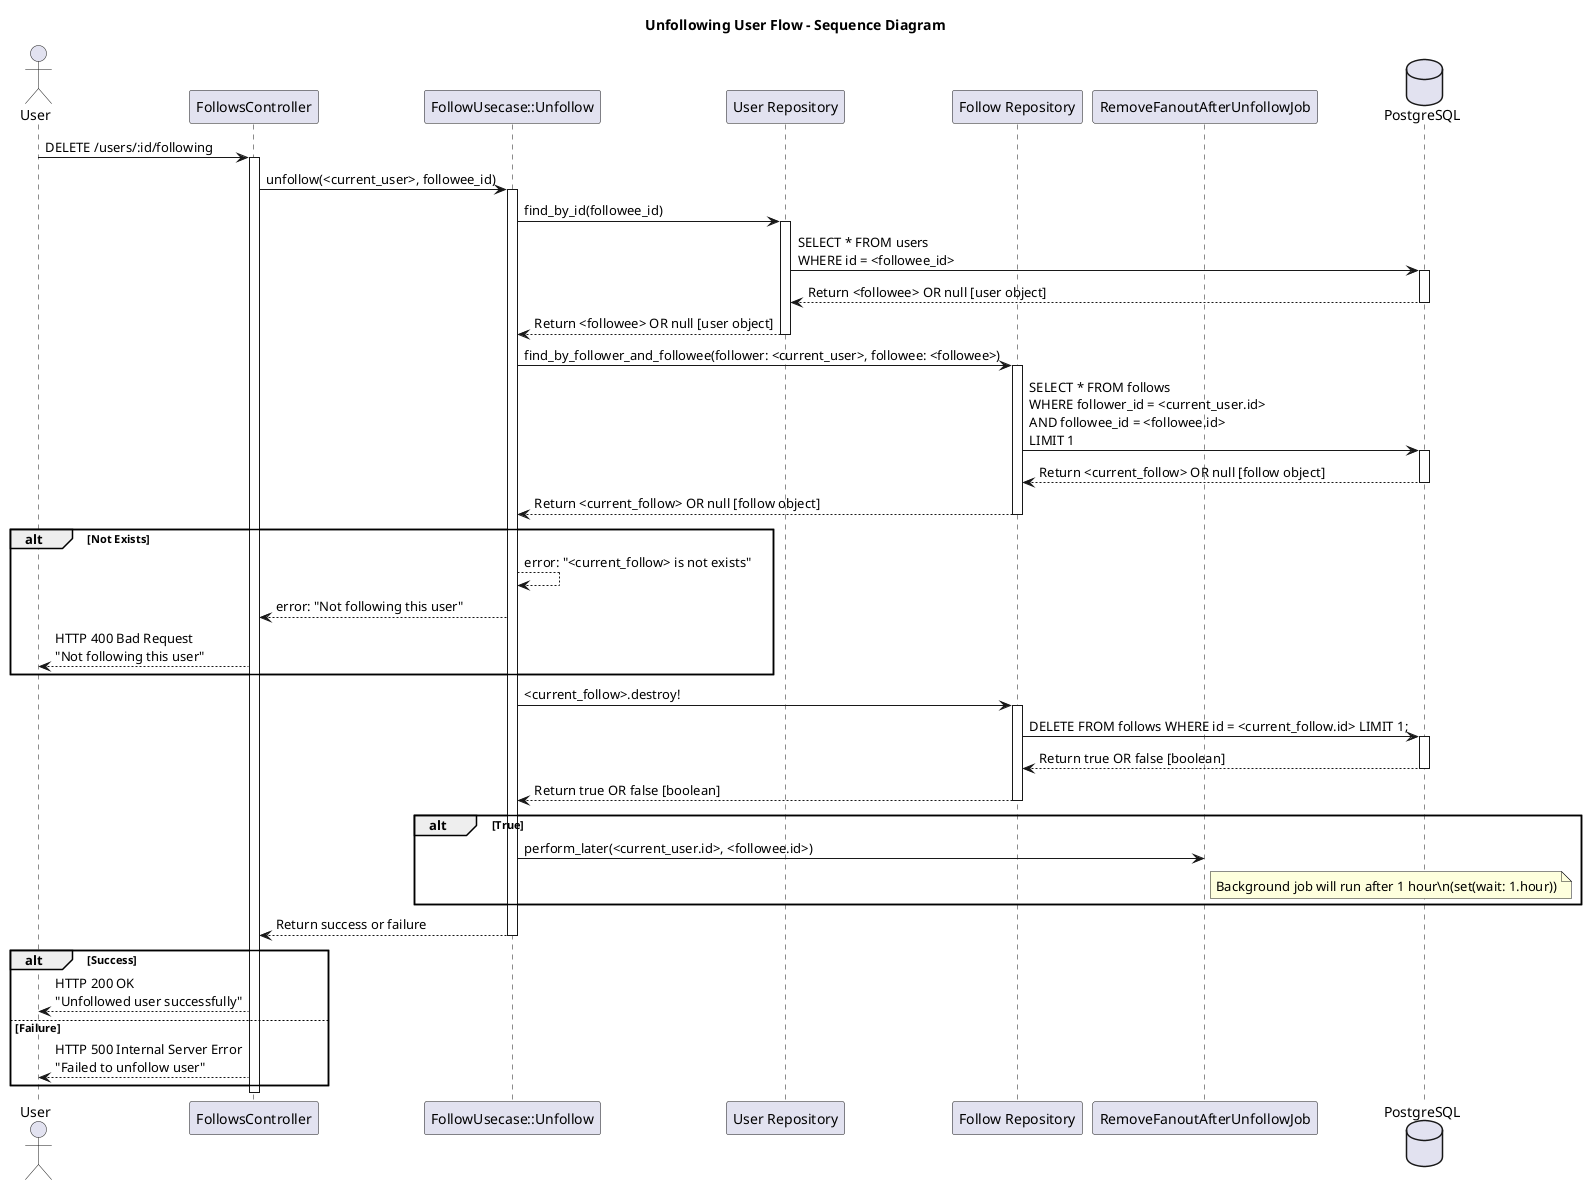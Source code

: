 @startuml UnfollowingUserFlow
title Unfollowing User Flow - Sequence Diagram

' Define actors and components
actor User
participant "FollowsController" as Controller
participant "FollowUsecase::Unfollow" as Usecase
participant "User Repository" as UserRepository
participant "Follow Repository" as FollowRepository
participant "RemoveFanoutAfterUnfollowJob" as Job
database "PostgreSQL" as DB

User -> Controller: DELETE /users/:id/following
activate Controller

Controller -> Usecase: unfollow(<current_user>, followee_id)
activate Usecase

Usecase -> UserRepository: find_by_id(followee_id)
activate UserRepository
UserRepository -> DB: SELECT * FROM users\nWHERE id = <followee_id>
activate DB
DB --> UserRepository: Return <followee> OR null [user object]
deactivate DB
UserRepository --> Usecase: Return <followee> OR null [user object]
deactivate UserRepository

Usecase -> FollowRepository: find_by_follower_and_followee(follower: <current_user>, followee: <followee>)
activate FollowRepository
FollowRepository -> DB: SELECT * FROM follows\nWHERE follower_id = <current_user.id>\nAND followee_id = <followee.id>\nLIMIT 1
activate DB
DB --> FollowRepository: Return <current_follow> OR null [follow object]
deactivate DB
FollowRepository --> Usecase: Return <current_follow> OR null [follow object]
deactivate FollowRepository

alt Not Exists
    Usecase --> Usecase: error: "<current_follow> is not exists"
    Usecase --> Controller: error: "Not following this user"
    Controller --> User: HTTP 400 Bad Request\n"Not following this user"
end

Usecase -> FollowRepository: <current_follow>.destroy!
activate FollowRepository
FollowRepository -> DB: DELETE FROM follows WHERE id = <current_follow.id> LIMIT 1;
activate DB
DB --> FollowRepository: Return true OR false [boolean]
deactivate DB
FollowRepository --> Usecase: Return true OR false [boolean]
deactivate FollowRepository

alt True
    Usecase -> Job: perform_later(<current_user.id>, <followee.id>)
    note right of Job
      Background job will run after 1 hour\n(set(wait: 1.hour))
    end note
end

Usecase --> Controller: Return success or failure
deactivate Usecase

alt Success
    Controller --> User: HTTP 200 OK\n"Unfollowed user successfully"
else Failure
    Controller --> User: HTTP 500 Internal Server Error\n"Failed to unfollow user"
end
deactivate Controller

@enduml
